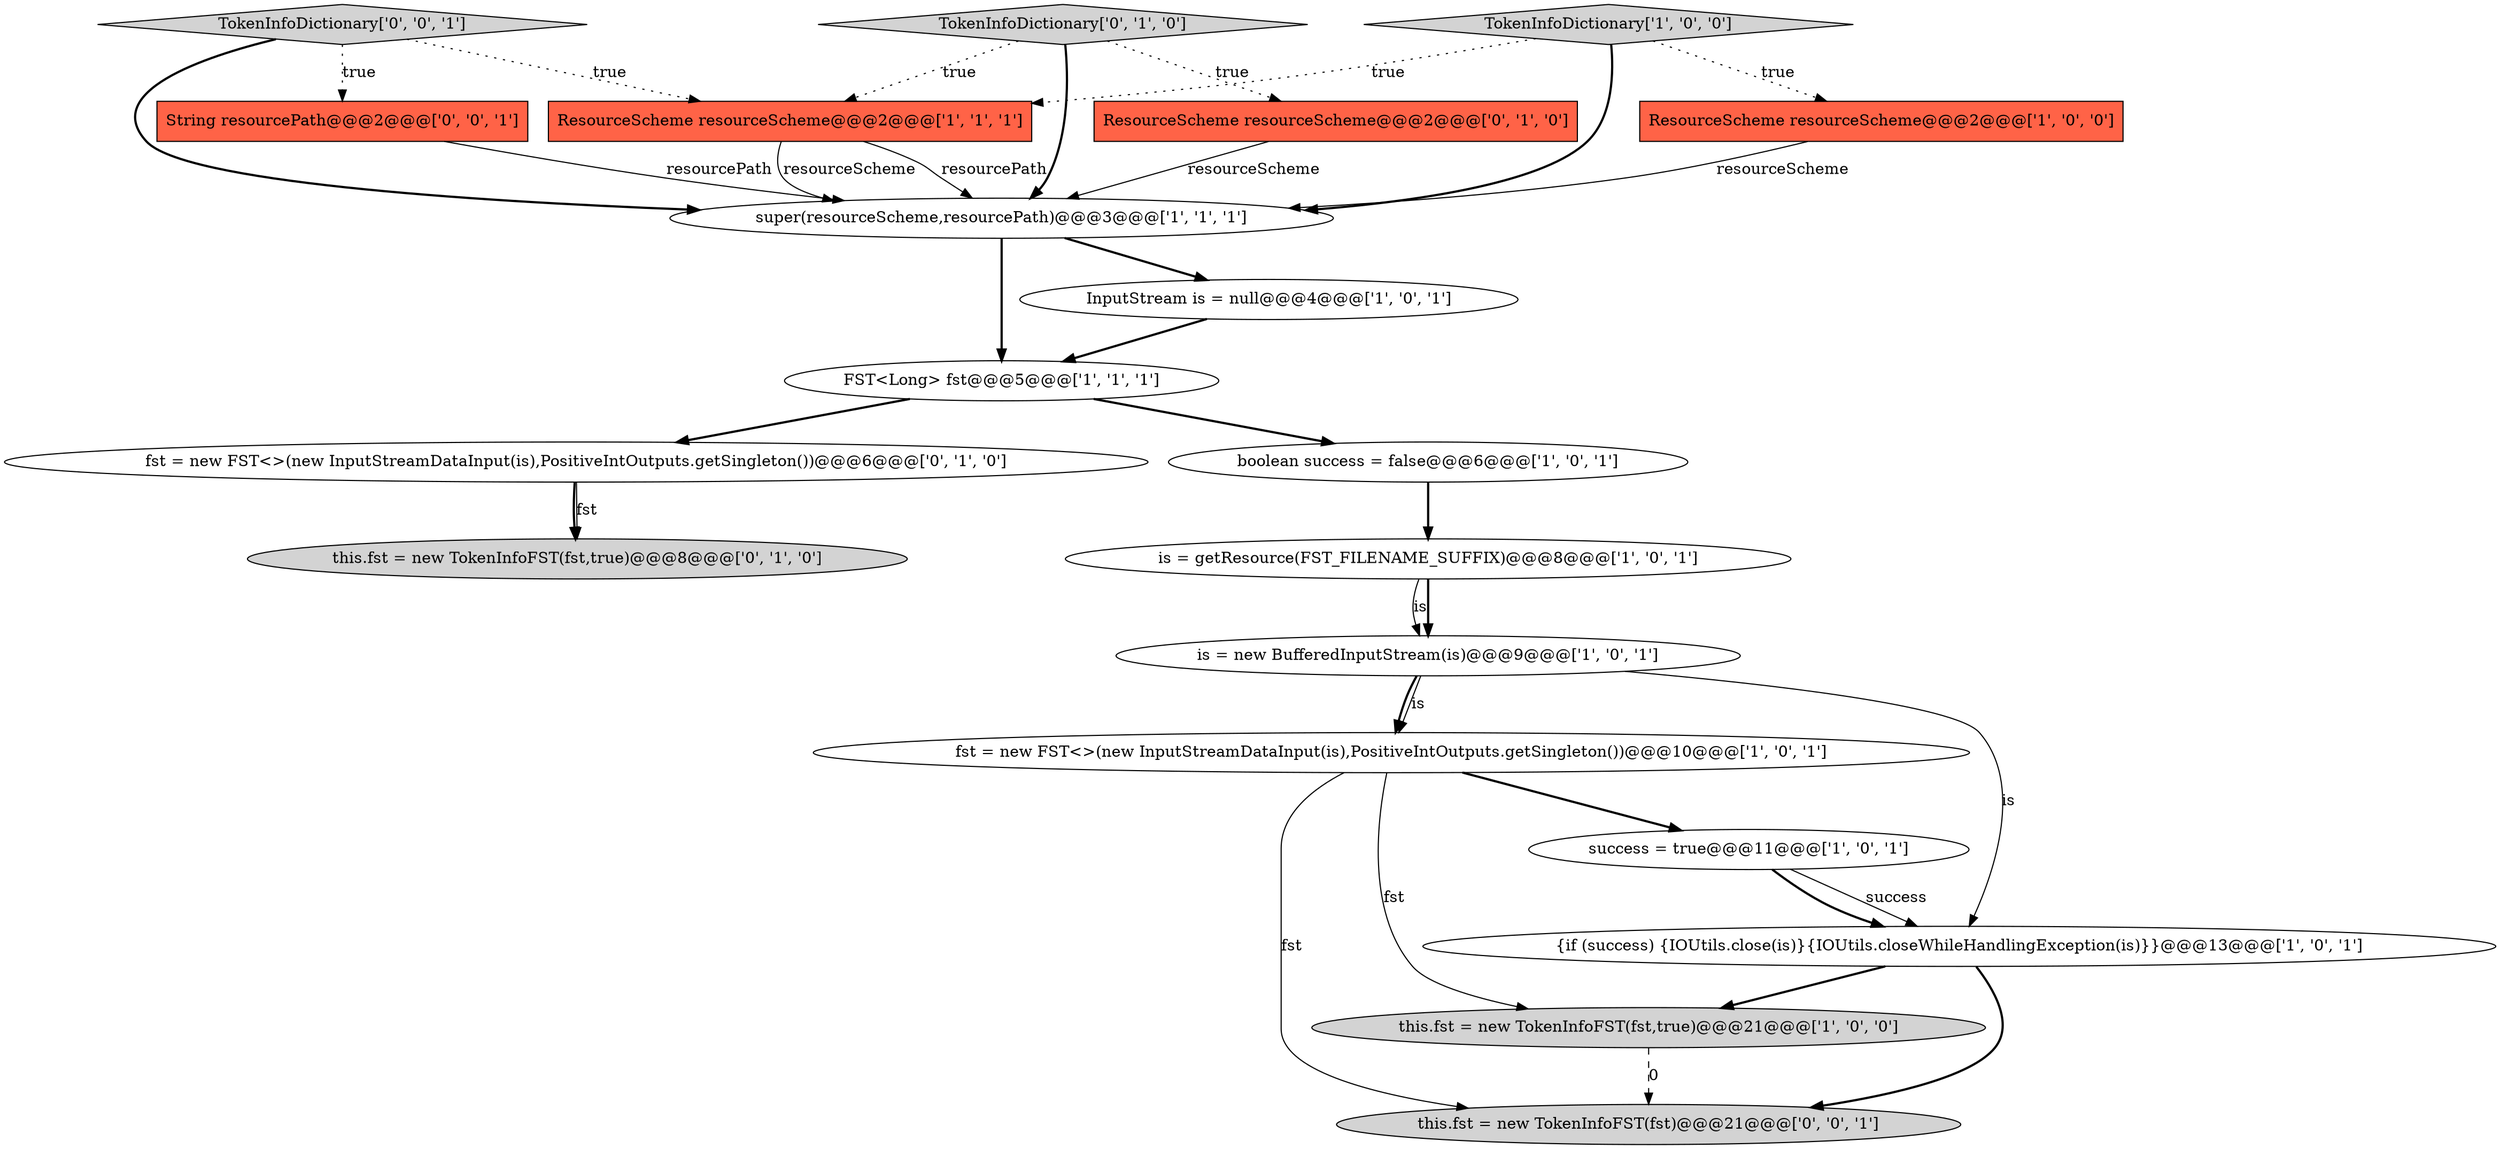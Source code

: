 digraph {
18 [style = filled, label = "TokenInfoDictionary['0', '0', '1']", fillcolor = lightgray, shape = diamond image = "AAA0AAABBB3BBB"];
2 [style = filled, label = "super(resourceScheme,resourcePath)@@@3@@@['1', '1', '1']", fillcolor = white, shape = ellipse image = "AAA0AAABBB1BBB"];
14 [style = filled, label = "TokenInfoDictionary['0', '1', '0']", fillcolor = lightgray, shape = diamond image = "AAA0AAABBB2BBB"];
16 [style = filled, label = "fst = new FST<>(new InputStreamDataInput(is),PositiveIntOutputs.getSingleton())@@@6@@@['0', '1', '0']", fillcolor = white, shape = ellipse image = "AAA0AAABBB2BBB"];
0 [style = filled, label = "FST<Long> fst@@@5@@@['1', '1', '1']", fillcolor = white, shape = ellipse image = "AAA0AAABBB1BBB"];
5 [style = filled, label = "is = new BufferedInputStream(is)@@@9@@@['1', '0', '1']", fillcolor = white, shape = ellipse image = "AAA0AAABBB1BBB"];
15 [style = filled, label = "this.fst = new TokenInfoFST(fst,true)@@@8@@@['0', '1', '0']", fillcolor = lightgray, shape = ellipse image = "AAA0AAABBB2BBB"];
1 [style = filled, label = "success = true@@@11@@@['1', '0', '1']", fillcolor = white, shape = ellipse image = "AAA0AAABBB1BBB"];
19 [style = filled, label = "this.fst = new TokenInfoFST(fst)@@@21@@@['0', '0', '1']", fillcolor = lightgray, shape = ellipse image = "AAA0AAABBB3BBB"];
12 [style = filled, label = "boolean success = false@@@6@@@['1', '0', '1']", fillcolor = white, shape = ellipse image = "AAA0AAABBB1BBB"];
6 [style = filled, label = "is = getResource(FST_FILENAME_SUFFIX)@@@8@@@['1', '0', '1']", fillcolor = white, shape = ellipse image = "AAA0AAABBB1BBB"];
9 [style = filled, label = "this.fst = new TokenInfoFST(fst,true)@@@21@@@['1', '0', '0']", fillcolor = lightgray, shape = ellipse image = "AAA0AAABBB1BBB"];
8 [style = filled, label = "TokenInfoDictionary['1', '0', '0']", fillcolor = lightgray, shape = diamond image = "AAA0AAABBB1BBB"];
7 [style = filled, label = "{if (success) {IOUtils.close(is)}{IOUtils.closeWhileHandlingException(is)}}@@@13@@@['1', '0', '1']", fillcolor = white, shape = ellipse image = "AAA0AAABBB1BBB"];
11 [style = filled, label = "ResourceScheme resourceScheme@@@2@@@['1', '1', '1']", fillcolor = tomato, shape = box image = "AAA0AAABBB1BBB"];
3 [style = filled, label = "fst = new FST<>(new InputStreamDataInput(is),PositiveIntOutputs.getSingleton())@@@10@@@['1', '0', '1']", fillcolor = white, shape = ellipse image = "AAA0AAABBB1BBB"];
17 [style = filled, label = "String resourcePath@@@2@@@['0', '0', '1']", fillcolor = tomato, shape = box image = "AAA0AAABBB3BBB"];
10 [style = filled, label = "ResourceScheme resourceScheme@@@2@@@['1', '0', '0']", fillcolor = tomato, shape = box image = "AAA0AAABBB1BBB"];
13 [style = filled, label = "ResourceScheme resourceScheme@@@2@@@['0', '1', '0']", fillcolor = tomato, shape = box image = "AAA0AAABBB2BBB"];
4 [style = filled, label = "InputStream is = null@@@4@@@['1', '0', '1']", fillcolor = white, shape = ellipse image = "AAA0AAABBB1BBB"];
5->3 [style = bold, label=""];
16->15 [style = bold, label=""];
0->16 [style = bold, label=""];
6->5 [style = solid, label="is"];
17->2 [style = solid, label="resourcePath"];
3->1 [style = bold, label=""];
0->12 [style = bold, label=""];
3->19 [style = solid, label="fst"];
8->10 [style = dotted, label="true"];
18->2 [style = bold, label=""];
12->6 [style = bold, label=""];
2->4 [style = bold, label=""];
1->7 [style = bold, label=""];
3->9 [style = solid, label="fst"];
14->13 [style = dotted, label="true"];
4->0 [style = bold, label=""];
9->19 [style = dashed, label="0"];
7->9 [style = bold, label=""];
6->5 [style = bold, label=""];
18->11 [style = dotted, label="true"];
2->0 [style = bold, label=""];
5->3 [style = solid, label="is"];
8->2 [style = bold, label=""];
11->2 [style = solid, label="resourceScheme"];
10->2 [style = solid, label="resourceScheme"];
11->2 [style = solid, label="resourcePath"];
8->11 [style = dotted, label="true"];
14->11 [style = dotted, label="true"];
14->2 [style = bold, label=""];
1->7 [style = solid, label="success"];
18->17 [style = dotted, label="true"];
13->2 [style = solid, label="resourceScheme"];
7->19 [style = bold, label=""];
16->15 [style = solid, label="fst"];
5->7 [style = solid, label="is"];
}
